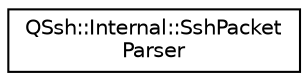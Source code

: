 digraph "Graphical Class Hierarchy"
{
  edge [fontname="Helvetica",fontsize="10",labelfontname="Helvetica",labelfontsize="10"];
  node [fontname="Helvetica",fontsize="10",shape=record];
  rankdir="LR";
  Node0 [label="QSsh::Internal::SshPacket\lParser",height=0.2,width=0.4,color="black", fillcolor="white", style="filled",URL="$class_q_ssh_1_1_internal_1_1_ssh_packet_parser.html"];
}
